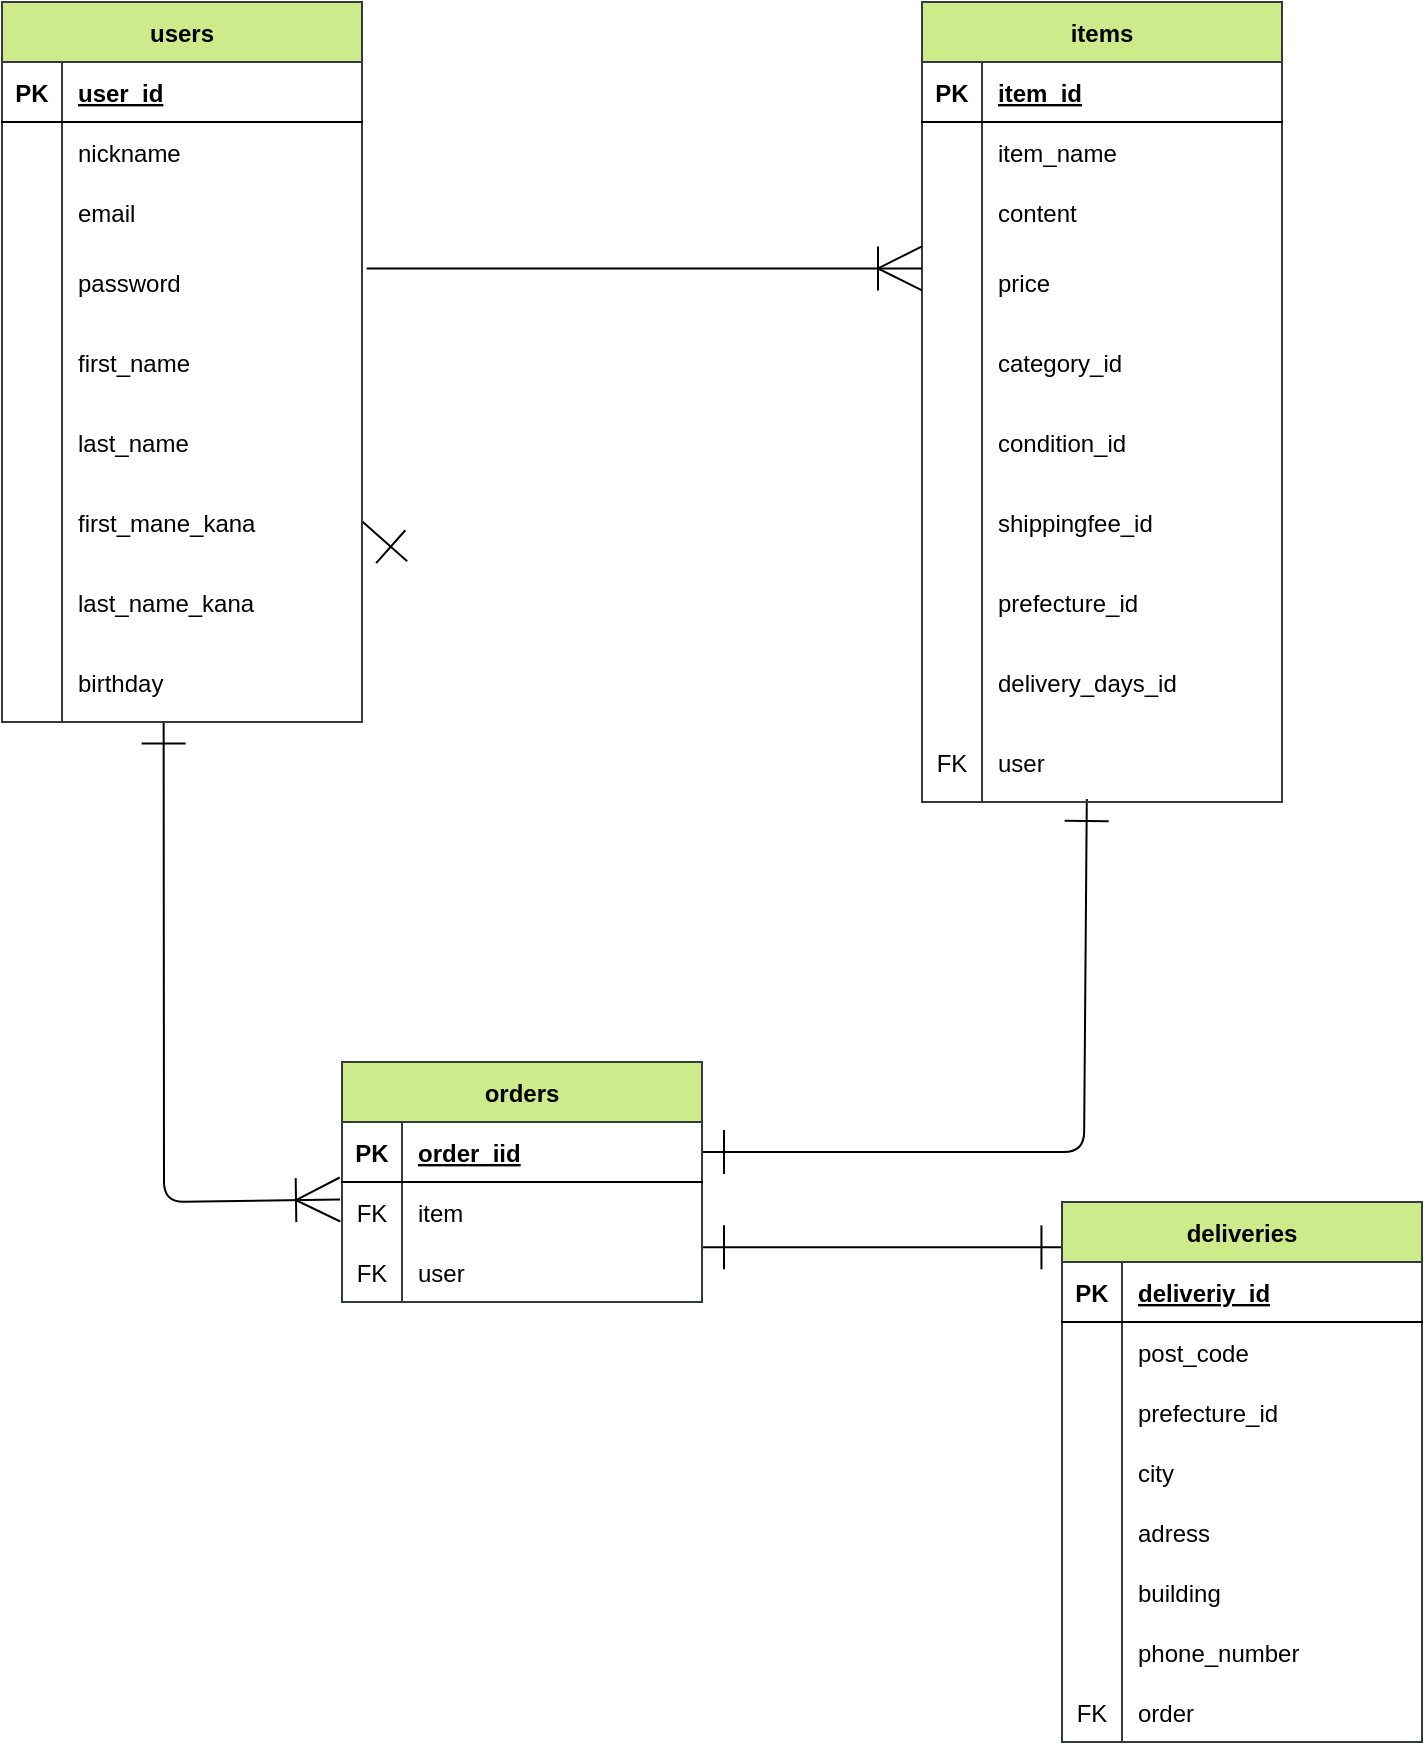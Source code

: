 <mxfile>
    <diagram id="PbEivEJ52fipvO_Zywe6" name="ER図">
        <mxGraphModel dx="1467" dy="1668" grid="0" gridSize="10" guides="1" tooltips="1" connect="1" arrows="1" fold="1" page="0" pageScale="1" pageWidth="827" pageHeight="1169" background="#ffffff" math="0" shadow="0">
            <root>
                <mxCell id="0"/>
                <mxCell id="1" parent="0"/>
                <mxCell id="10" style="edgeStyle=none;html=1;targetPerimeterSpacing=0;endArrow=ERone;endFill=0;endSize=20;startArrow=none;startFill=0;entryX=1.013;entryY=0.37;entryDx=0;entryDy=0;entryPerimeter=0;startSize=20;fillColor=none;fontColor=#000000;" parent="1" edge="1" source="23">
                    <mxGeometry relative="1" as="geometry">
                        <mxPoint x="520" y="159" as="sourcePoint"/>
                        <mxPoint x="242.6" y="159.65" as="targetPoint"/>
                    </mxGeometry>
                </mxCell>
                <mxCell id="20" style="edgeStyle=none;rounded=1;html=1;labelBackgroundColor=default;fontFamily=Helvetica;fontSize=11;fontColor=#000000;startArrow=ERoneToMany;startFill=0;endArrow=ERone;endFill=0;startSize=20;endSize=20;targetPerimeterSpacing=0;exitX=-0.005;exitY=0.375;exitDx=0;exitDy=0;exitPerimeter=0;fillColor=none;strokeColor=#000000;entryX=0.449;entryY=0.995;entryDx=0;entryDy=0;entryPerimeter=0;" parent="1" target="88" edge="1">
                    <mxGeometry relative="1" as="geometry">
                        <Array as="points">
                            <mxPoint x="121" y="480"/>
                        </Array>
                        <mxPoint x="209" y="478.75" as="sourcePoint"/>
                        <mxPoint x="81.4" y="249.985" as="targetPoint"/>
                    </mxGeometry>
                </mxCell>
                <mxCell id="21" style="edgeStyle=none;rounded=1;html=1;labelBackgroundColor=default;fontFamily=Helvetica;fontSize=11;fontColor=#000000;startArrow=ERone;startFill=0;endArrow=ERone;endFill=0;startSize=20;endSize=20;targetPerimeterSpacing=0;entryX=1;entryY=0.5;entryDx=0;entryDy=0;exitX=0.407;exitY=0.993;exitDx=0;exitDy=0;exitPerimeter=0;fillColor=none;strokeColor=#000000;" parent="1" target="37" edge="1">
                    <mxGeometry relative="1" as="geometry">
                        <mxPoint x="390" y="480.004" as="targetPoint"/>
                        <Array as="points">
                            <mxPoint x="581" y="455"/>
                        </Array>
                        <mxPoint x="582.4" y="278.485" as="sourcePoint"/>
                    </mxGeometry>
                </mxCell>
                <mxCell id="22" style="edgeStyle=none;rounded=1;html=1;exitX=1;exitY=0.089;exitDx=0;exitDy=0;labelBackgroundColor=default;fontFamily=Helvetica;fontSize=11;fontColor=#000000;startArrow=ERone;startFill=0;endArrow=ERone;endFill=0;startSize=20;endSize=20;targetPerimeterSpacing=0;exitPerimeter=0;entryX=0.004;entryY=0.084;entryDx=0;entryDy=0;entryPerimeter=0;fillColor=none;strokeColor=#000000;" parent="1" source="43" target="110" edge="1">
                    <mxGeometry relative="1" as="geometry">
                        <mxPoint x="411.4" y="522.754" as="sourcePoint"/>
                        <mxPoint x="570" y="562.82" as="targetPoint"/>
                    </mxGeometry>
                </mxCell>
                <mxCell id="49" value="orders" style="shape=table;startSize=30;container=1;collapsible=1;childLayout=tableLayout;fixedRows=1;rowLines=0;fontStyle=1;align=center;resizeLast=1;fillColor=#cdeb8b;strokeColor=#36393d;fontColor=#000000;resizeLastRow=1;" vertex="1" parent="1">
                    <mxGeometry x="210" y="410" width="180" height="120" as="geometry"/>
                </mxCell>
                <mxCell id="37" value="" style="shape=partialRectangle;collapsible=0;dropTarget=0;pointerEvents=0;fillColor=none;top=0;left=0;bottom=1;right=0;points=[[0,0.5],[1,0.5]];portConstraint=eastwest;fontColor=#000000;" vertex="1" parent="49">
                    <mxGeometry y="30" width="180" height="30" as="geometry"/>
                </mxCell>
                <mxCell id="38" value="PK" style="shape=partialRectangle;connectable=0;fillColor=none;top=0;left=0;bottom=0;right=0;fontStyle=1;overflow=hidden;fontColor=#000000;" vertex="1" parent="37">
                    <mxGeometry width="30" height="30" as="geometry">
                        <mxRectangle width="30" height="30" as="alternateBounds"/>
                    </mxGeometry>
                </mxCell>
                <mxCell id="39" value="order_iid" style="shape=partialRectangle;connectable=0;fillColor=none;top=0;left=0;bottom=0;right=0;align=left;spacingLeft=6;fontStyle=5;overflow=hidden;fontColor=#000000;" vertex="1" parent="37">
                    <mxGeometry x="30" width="150" height="30" as="geometry">
                        <mxRectangle width="150" height="30" as="alternateBounds"/>
                    </mxGeometry>
                </mxCell>
                <mxCell id="40" value="" style="shape=partialRectangle;collapsible=0;dropTarget=0;pointerEvents=0;fillColor=none;top=0;left=0;bottom=0;right=0;points=[[0,0.5],[1,0.5]];portConstraint=eastwest;fontColor=#000000;" vertex="1" parent="49">
                    <mxGeometry y="60" width="180" height="30" as="geometry"/>
                </mxCell>
                <mxCell id="41" value="FK" style="shape=partialRectangle;connectable=0;fillColor=none;top=0;left=0;bottom=0;right=0;editable=1;overflow=hidden;fontColor=#000000;" vertex="1" parent="40">
                    <mxGeometry width="30" height="30" as="geometry">
                        <mxRectangle width="30" height="30" as="alternateBounds"/>
                    </mxGeometry>
                </mxCell>
                <mxCell id="42" value="item" style="shape=partialRectangle;connectable=0;fillColor=none;top=0;left=0;bottom=0;right=0;align=left;spacingLeft=6;overflow=hidden;fontColor=#000000;" vertex="1" parent="40">
                    <mxGeometry x="30" width="150" height="30" as="geometry">
                        <mxRectangle width="150" height="30" as="alternateBounds"/>
                    </mxGeometry>
                </mxCell>
                <mxCell id="43" value="" style="shape=partialRectangle;collapsible=0;dropTarget=0;pointerEvents=0;fillColor=none;top=0;left=0;bottom=0;right=0;points=[[0,0.5],[1,0.5]];portConstraint=eastwest;fontColor=#000000;" vertex="1" parent="49">
                    <mxGeometry y="90" width="180" height="30" as="geometry"/>
                </mxCell>
                <mxCell id="44" value="FK" style="shape=partialRectangle;connectable=0;fillColor=none;top=0;left=0;bottom=0;right=0;editable=1;overflow=hidden;fontColor=#000000;" vertex="1" parent="43">
                    <mxGeometry width="30" height="30" as="geometry">
                        <mxRectangle width="30" height="30" as="alternateBounds"/>
                    </mxGeometry>
                </mxCell>
                <mxCell id="45" value="user" style="shape=partialRectangle;connectable=0;fillColor=none;top=0;left=0;bottom=0;right=0;align=left;spacingLeft=6;overflow=hidden;fontColor=#000000;" vertex="1" parent="43">
                    <mxGeometry x="30" width="150" height="30" as="geometry">
                        <mxRectangle width="150" height="30" as="alternateBounds"/>
                    </mxGeometry>
                </mxCell>
                <mxCell id="62" value="items" style="shape=table;startSize=30;container=1;collapsible=1;childLayout=tableLayout;fixedRows=1;rowLines=0;fontStyle=1;align=center;resizeLast=1;fillColor=#cdeb8b;strokeColor=#36393d;fontColor=#000000;resizeLastRow=1;" vertex="1" parent="1">
                    <mxGeometry x="500" y="-120" width="180" height="400" as="geometry"/>
                </mxCell>
                <mxCell id="63" value="" style="shape=partialRectangle;collapsible=0;dropTarget=0;pointerEvents=0;fillColor=none;top=0;left=0;bottom=1;right=0;points=[[0,0.5],[1,0.5]];portConstraint=eastwest;fontColor=#000000;" vertex="1" parent="62">
                    <mxGeometry y="30" width="180" height="30" as="geometry"/>
                </mxCell>
                <mxCell id="64" value="PK" style="shape=partialRectangle;connectable=0;fillColor=none;top=0;left=0;bottom=0;right=0;fontStyle=1;overflow=hidden;fontColor=#000000;" vertex="1" parent="63">
                    <mxGeometry width="30" height="30" as="geometry">
                        <mxRectangle width="30" height="30" as="alternateBounds"/>
                    </mxGeometry>
                </mxCell>
                <mxCell id="65" value="item_id" style="shape=partialRectangle;connectable=0;fillColor=none;top=0;left=0;bottom=0;right=0;align=left;spacingLeft=6;fontStyle=5;overflow=hidden;fontColor=#000000;" vertex="1" parent="63">
                    <mxGeometry x="30" width="150" height="30" as="geometry">
                        <mxRectangle width="150" height="30" as="alternateBounds"/>
                    </mxGeometry>
                </mxCell>
                <mxCell id="66" value="" style="shape=partialRectangle;collapsible=0;dropTarget=0;pointerEvents=0;fillColor=none;top=0;left=0;bottom=0;right=0;points=[[0,0.5],[1,0.5]];portConstraint=eastwest;fontColor=#000000;" vertex="1" parent="62">
                    <mxGeometry y="60" width="180" height="30" as="geometry"/>
                </mxCell>
                <mxCell id="67" value="" style="shape=partialRectangle;connectable=0;fillColor=none;top=0;left=0;bottom=0;right=0;editable=1;overflow=hidden;fontColor=#000000;" vertex="1" parent="66">
                    <mxGeometry width="30" height="30" as="geometry">
                        <mxRectangle width="30" height="30" as="alternateBounds"/>
                    </mxGeometry>
                </mxCell>
                <mxCell id="68" value="item_name" style="shape=partialRectangle;connectable=0;fillColor=none;top=0;left=0;bottom=0;right=0;align=left;spacingLeft=6;overflow=hidden;fontColor=#000000;" vertex="1" parent="66">
                    <mxGeometry x="30" width="150" height="30" as="geometry">
                        <mxRectangle width="150" height="30" as="alternateBounds"/>
                    </mxGeometry>
                </mxCell>
                <mxCell id="69" value="" style="shape=partialRectangle;collapsible=0;dropTarget=0;pointerEvents=0;fillColor=none;top=0;left=0;bottom=0;right=0;points=[[0,0.5],[1,0.5]];portConstraint=eastwest;fontColor=#000000;" vertex="1" parent="62">
                    <mxGeometry y="90" width="180" height="30" as="geometry"/>
                </mxCell>
                <mxCell id="70" value="" style="shape=partialRectangle;connectable=0;fillColor=none;top=0;left=0;bottom=0;right=0;editable=1;overflow=hidden;fontColor=#000000;" vertex="1" parent="69">
                    <mxGeometry width="30" height="30" as="geometry">
                        <mxRectangle width="30" height="30" as="alternateBounds"/>
                    </mxGeometry>
                </mxCell>
                <mxCell id="71" value="content" style="shape=partialRectangle;connectable=0;fillColor=none;top=0;left=0;bottom=0;right=0;align=left;spacingLeft=6;overflow=hidden;fontColor=#000000;" vertex="1" parent="69">
                    <mxGeometry x="30" width="150" height="30" as="geometry">
                        <mxRectangle width="150" height="30" as="alternateBounds"/>
                    </mxGeometry>
                </mxCell>
                <mxCell id="72" value="" style="shape=partialRectangle;collapsible=0;dropTarget=0;pointerEvents=0;fillColor=none;top=0;left=0;bottom=0;right=0;points=[[0,0.5],[1,0.5]];portConstraint=eastwest;fontColor=#000000;" vertex="1" parent="62">
                    <mxGeometry y="120" width="180" height="40" as="geometry"/>
                </mxCell>
                <mxCell id="73" value="" style="shape=partialRectangle;connectable=0;fillColor=none;top=0;left=0;bottom=0;right=0;editable=1;overflow=hidden;fontColor=#000000;" vertex="1" parent="72">
                    <mxGeometry width="30" height="40" as="geometry">
                        <mxRectangle width="30" height="40" as="alternateBounds"/>
                    </mxGeometry>
                </mxCell>
                <mxCell id="74" value="price" style="shape=partialRectangle;connectable=0;fillColor=none;top=0;left=0;bottom=0;right=0;align=left;spacingLeft=6;overflow=hidden;fontColor=#000000;" vertex="1" parent="72">
                    <mxGeometry x="30" width="150" height="40" as="geometry">
                        <mxRectangle width="150" height="40" as="alternateBounds"/>
                    </mxGeometry>
                </mxCell>
                <mxCell id="103" style="shape=partialRectangle;collapsible=0;dropTarget=0;pointerEvents=0;fillColor=none;top=0;left=0;bottom=0;right=0;points=[[0,0.5],[1,0.5]];portConstraint=eastwest;fontColor=#000000;" vertex="1" parent="62">
                    <mxGeometry y="160" width="180" height="40" as="geometry"/>
                </mxCell>
                <mxCell id="104" style="shape=partialRectangle;connectable=0;fillColor=none;top=0;left=0;bottom=0;right=0;editable=1;overflow=hidden;fontColor=#000000;" vertex="1" parent="103">
                    <mxGeometry width="30" height="40" as="geometry">
                        <mxRectangle width="30" height="40" as="alternateBounds"/>
                    </mxGeometry>
                </mxCell>
                <mxCell id="105" value="category_id" style="shape=partialRectangle;connectable=0;fillColor=none;top=0;left=0;bottom=0;right=0;align=left;spacingLeft=6;overflow=hidden;fontColor=#000000;" vertex="1" parent="103">
                    <mxGeometry x="30" width="150" height="40" as="geometry">
                        <mxRectangle width="150" height="40" as="alternateBounds"/>
                    </mxGeometry>
                </mxCell>
                <mxCell id="100" style="shape=partialRectangle;collapsible=0;dropTarget=0;pointerEvents=0;fillColor=none;top=0;left=0;bottom=0;right=0;points=[[0,0.5],[1,0.5]];portConstraint=eastwest;fontColor=#000000;" vertex="1" parent="62">
                    <mxGeometry y="200" width="180" height="40" as="geometry"/>
                </mxCell>
                <mxCell id="101" style="shape=partialRectangle;connectable=0;fillColor=none;top=0;left=0;bottom=0;right=0;editable=1;overflow=hidden;fontColor=#000000;" vertex="1" parent="100">
                    <mxGeometry width="30" height="40" as="geometry">
                        <mxRectangle width="30" height="40" as="alternateBounds"/>
                    </mxGeometry>
                </mxCell>
                <mxCell id="102" value="condition_id" style="shape=partialRectangle;connectable=0;fillColor=none;top=0;left=0;bottom=0;right=0;align=left;spacingLeft=6;overflow=hidden;fontColor=#000000;" vertex="1" parent="100">
                    <mxGeometry x="30" width="150" height="40" as="geometry">
                        <mxRectangle width="150" height="40" as="alternateBounds"/>
                    </mxGeometry>
                </mxCell>
                <mxCell id="97" style="shape=partialRectangle;collapsible=0;dropTarget=0;pointerEvents=0;fillColor=none;top=0;left=0;bottom=0;right=0;points=[[0,0.5],[1,0.5]];portConstraint=eastwest;fontColor=#000000;" vertex="1" parent="62">
                    <mxGeometry y="240" width="180" height="40" as="geometry"/>
                </mxCell>
                <mxCell id="98" style="shape=partialRectangle;connectable=0;fillColor=none;top=0;left=0;bottom=0;right=0;editable=1;overflow=hidden;fontColor=#000000;" vertex="1" parent="97">
                    <mxGeometry width="30" height="40" as="geometry">
                        <mxRectangle width="30" height="40" as="alternateBounds"/>
                    </mxGeometry>
                </mxCell>
                <mxCell id="99" value="shippingfee_id" style="shape=partialRectangle;connectable=0;fillColor=none;top=0;left=0;bottom=0;right=0;align=left;spacingLeft=6;overflow=hidden;fontColor=#000000;" vertex="1" parent="97">
                    <mxGeometry x="30" width="150" height="40" as="geometry">
                        <mxRectangle width="150" height="40" as="alternateBounds"/>
                    </mxGeometry>
                </mxCell>
                <mxCell id="94" style="shape=partialRectangle;collapsible=0;dropTarget=0;pointerEvents=0;fillColor=none;top=0;left=0;bottom=0;right=0;points=[[0,0.5],[1,0.5]];portConstraint=eastwest;fontColor=#000000;" vertex="1" parent="62">
                    <mxGeometry y="280" width="180" height="40" as="geometry"/>
                </mxCell>
                <mxCell id="95" style="shape=partialRectangle;connectable=0;fillColor=none;top=0;left=0;bottom=0;right=0;editable=1;overflow=hidden;fontColor=#000000;" vertex="1" parent="94">
                    <mxGeometry width="30" height="40" as="geometry">
                        <mxRectangle width="30" height="40" as="alternateBounds"/>
                    </mxGeometry>
                </mxCell>
                <mxCell id="96" value="prefecture_id" style="shape=partialRectangle;connectable=0;fillColor=none;top=0;left=0;bottom=0;right=0;align=left;spacingLeft=6;overflow=hidden;fontColor=#000000;" vertex="1" parent="94">
                    <mxGeometry x="30" width="150" height="40" as="geometry">
                        <mxRectangle width="150" height="40" as="alternateBounds"/>
                    </mxGeometry>
                </mxCell>
                <mxCell id="91" style="shape=partialRectangle;collapsible=0;dropTarget=0;pointerEvents=0;fillColor=none;top=0;left=0;bottom=0;right=0;points=[[0,0.5],[1,0.5]];portConstraint=eastwest;fontColor=#000000;" vertex="1" parent="62">
                    <mxGeometry y="320" width="180" height="40" as="geometry"/>
                </mxCell>
                <mxCell id="92" style="shape=partialRectangle;connectable=0;fillColor=none;top=0;left=0;bottom=0;right=0;editable=1;overflow=hidden;fontColor=#000000;" vertex="1" parent="91">
                    <mxGeometry width="30" height="40" as="geometry">
                        <mxRectangle width="30" height="40" as="alternateBounds"/>
                    </mxGeometry>
                </mxCell>
                <mxCell id="93" value="delivery_days_id" style="shape=partialRectangle;connectable=0;fillColor=none;top=0;left=0;bottom=0;right=0;align=left;spacingLeft=6;overflow=hidden;fontColor=#000000;" vertex="1" parent="91">
                    <mxGeometry x="30" width="150" height="40" as="geometry">
                        <mxRectangle width="150" height="40" as="alternateBounds"/>
                    </mxGeometry>
                </mxCell>
                <mxCell id="106" style="shape=partialRectangle;collapsible=0;dropTarget=0;pointerEvents=0;fillColor=none;top=0;left=0;bottom=0;right=0;points=[[0,0.5],[1,0.5]];portConstraint=eastwest;fontColor=#000000;" vertex="1" parent="62">
                    <mxGeometry y="360" width="180" height="40" as="geometry"/>
                </mxCell>
                <mxCell id="107" value="FK" style="shape=partialRectangle;connectable=0;fillColor=none;top=0;left=0;bottom=0;right=0;editable=1;overflow=hidden;fontColor=#000000;" vertex="1" parent="106">
                    <mxGeometry width="30" height="40" as="geometry">
                        <mxRectangle width="30" height="40" as="alternateBounds"/>
                    </mxGeometry>
                </mxCell>
                <mxCell id="108" value="user" style="shape=partialRectangle;connectable=0;fillColor=none;top=0;left=0;bottom=0;right=0;align=left;spacingLeft=6;overflow=hidden;fontColor=#000000;" vertex="1" parent="106">
                    <mxGeometry x="30" width="150" height="40" as="geometry">
                        <mxRectangle width="150" height="40" as="alternateBounds"/>
                    </mxGeometry>
                </mxCell>
                <mxCell id="23" value="users" style="shape=table;startSize=30;container=1;collapsible=1;childLayout=tableLayout;fixedRows=1;rowLines=0;fontStyle=1;align=center;resizeLast=1;fillColor=#cdeb8b;strokeColor=#36393d;fontColor=#000000;resizeLastRow=1;noLabel=0;portConstraintRotation=0;" vertex="1" parent="1">
                    <mxGeometry x="40" y="-120" width="180" height="360" as="geometry"/>
                </mxCell>
                <mxCell id="24" value="" style="shape=partialRectangle;collapsible=0;dropTarget=0;pointerEvents=0;fillColor=none;top=0;left=0;bottom=1;right=0;points=[[0,0.5],[1,0.5]];portConstraint=eastwest;fontColor=#000000;" vertex="1" parent="23">
                    <mxGeometry y="30" width="180" height="30" as="geometry"/>
                </mxCell>
                <mxCell id="25" value="PK" style="shape=partialRectangle;connectable=0;fillColor=none;top=0;left=0;bottom=0;right=0;fontStyle=1;overflow=hidden;fontColor=#000000;" vertex="1" parent="24">
                    <mxGeometry width="30" height="30" as="geometry">
                        <mxRectangle width="30" height="30" as="alternateBounds"/>
                    </mxGeometry>
                </mxCell>
                <mxCell id="26" value="user_id" style="shape=partialRectangle;connectable=0;fillColor=none;top=0;left=0;bottom=0;right=0;align=left;spacingLeft=6;fontStyle=5;overflow=hidden;fontColor=#000000;noLabel=0;portConstraintRotation=0;snapToPoint=0;allowArrows=1;strokeColor=#000000;" vertex="1" parent="24">
                    <mxGeometry x="30" width="150" height="30" as="geometry">
                        <mxRectangle width="150" height="30" as="alternateBounds"/>
                    </mxGeometry>
                </mxCell>
                <mxCell id="27" value="" style="shape=partialRectangle;collapsible=0;dropTarget=0;pointerEvents=0;fillColor=none;top=0;left=0;bottom=0;right=0;points=[[0,0.5],[1,0.5]];portConstraint=eastwest;fontColor=#000000;" vertex="1" parent="23">
                    <mxGeometry y="60" width="180" height="30" as="geometry"/>
                </mxCell>
                <mxCell id="28" value="" style="shape=partialRectangle;connectable=0;fillColor=none;top=0;left=0;bottom=0;right=0;editable=1;overflow=hidden;fontColor=#000000;" vertex="1" parent="27">
                    <mxGeometry width="30" height="30" as="geometry">
                        <mxRectangle width="30" height="30" as="alternateBounds"/>
                    </mxGeometry>
                </mxCell>
                <mxCell id="29" value="nickname" style="shape=partialRectangle;connectable=0;fillColor=none;top=0;left=0;bottom=0;right=0;align=left;spacingLeft=6;overflow=hidden;fontColor=#000000;" vertex="1" parent="27">
                    <mxGeometry x="30" width="150" height="30" as="geometry">
                        <mxRectangle width="150" height="30" as="alternateBounds"/>
                    </mxGeometry>
                </mxCell>
                <mxCell id="30" value="" style="shape=partialRectangle;collapsible=0;dropTarget=0;pointerEvents=0;fillColor=none;top=0;left=0;bottom=0;right=0;points=[[0,0.5],[1,0.5]];portConstraint=eastwest;fontColor=#000000;" vertex="1" parent="23">
                    <mxGeometry y="90" width="180" height="30" as="geometry"/>
                </mxCell>
                <mxCell id="31" value="" style="shape=partialRectangle;connectable=0;fillColor=none;top=0;left=0;bottom=0;right=0;editable=1;overflow=hidden;fontColor=#000000;" vertex="1" parent="30">
                    <mxGeometry width="30" height="30" as="geometry">
                        <mxRectangle width="30" height="30" as="alternateBounds"/>
                    </mxGeometry>
                </mxCell>
                <mxCell id="32" value="email" style="shape=partialRectangle;connectable=0;fillColor=none;top=0;left=0;bottom=0;right=0;align=left;spacingLeft=6;overflow=hidden;fontColor=#000000;" vertex="1" parent="30">
                    <mxGeometry x="30" width="150" height="30" as="geometry">
                        <mxRectangle width="150" height="30" as="alternateBounds"/>
                    </mxGeometry>
                </mxCell>
                <mxCell id="33" value="" style="shape=partialRectangle;collapsible=0;dropTarget=0;pointerEvents=0;fillColor=none;top=0;left=0;bottom=0;right=0;points=[[0,0.5],[1,0.5]];portConstraint=eastwest;fontColor=#000000;" vertex="1" parent="23">
                    <mxGeometry y="120" width="180" height="40" as="geometry"/>
                </mxCell>
                <mxCell id="34" value="" style="shape=partialRectangle;connectable=0;fillColor=none;top=0;left=0;bottom=0;right=0;editable=1;overflow=hidden;fontColor=#000000;" vertex="1" parent="33">
                    <mxGeometry width="30" height="40" as="geometry">
                        <mxRectangle width="30" height="40" as="alternateBounds"/>
                    </mxGeometry>
                </mxCell>
                <mxCell id="35" value="password" style="shape=partialRectangle;connectable=0;fillColor=none;top=0;left=0;bottom=0;right=0;align=left;spacingLeft=6;overflow=hidden;fontColor=#000000;" vertex="1" parent="33">
                    <mxGeometry x="30" width="150" height="40" as="geometry">
                        <mxRectangle width="150" height="40" as="alternateBounds"/>
                    </mxGeometry>
                </mxCell>
                <mxCell id="76" style="shape=partialRectangle;collapsible=0;dropTarget=0;pointerEvents=0;fillColor=none;top=0;left=0;bottom=0;right=0;points=[[0,0.5],[1,0.5]];portConstraint=eastwest;fontColor=#000000;" vertex="1" parent="23">
                    <mxGeometry y="160" width="180" height="40" as="geometry"/>
                </mxCell>
                <mxCell id="77" style="shape=partialRectangle;connectable=0;fillColor=none;top=0;left=0;bottom=0;right=0;editable=1;overflow=hidden;fontColor=#000000;" vertex="1" parent="76">
                    <mxGeometry width="30" height="40" as="geometry">
                        <mxRectangle width="30" height="40" as="alternateBounds"/>
                    </mxGeometry>
                </mxCell>
                <mxCell id="78" value="first_name" style="shape=partialRectangle;connectable=0;fillColor=none;top=0;left=0;bottom=0;right=0;align=left;spacingLeft=6;overflow=hidden;fontColor=#000000;" vertex="1" parent="76">
                    <mxGeometry x="30" width="150" height="40" as="geometry">
                        <mxRectangle width="150" height="40" as="alternateBounds"/>
                    </mxGeometry>
                </mxCell>
                <mxCell id="85" style="shape=partialRectangle;collapsible=0;dropTarget=0;pointerEvents=0;fillColor=none;top=0;left=0;bottom=0;right=0;points=[[0,0.5],[1,0.5]];portConstraint=eastwest;fontColor=#000000;" vertex="1" parent="23">
                    <mxGeometry y="200" width="180" height="40" as="geometry"/>
                </mxCell>
                <mxCell id="86" style="shape=partialRectangle;connectable=0;fillColor=none;top=0;left=0;bottom=0;right=0;editable=1;overflow=hidden;fontColor=#000000;" vertex="1" parent="85">
                    <mxGeometry width="30" height="40" as="geometry">
                        <mxRectangle width="30" height="40" as="alternateBounds"/>
                    </mxGeometry>
                </mxCell>
                <mxCell id="87" value="last_name" style="shape=partialRectangle;connectable=0;fillColor=none;top=0;left=0;bottom=0;right=0;align=left;spacingLeft=6;overflow=hidden;fontColor=#000000;" vertex="1" parent="85">
                    <mxGeometry x="30" width="150" height="40" as="geometry">
                        <mxRectangle width="150" height="40" as="alternateBounds"/>
                    </mxGeometry>
                </mxCell>
                <mxCell id="82" style="shape=partialRectangle;collapsible=0;dropTarget=0;pointerEvents=0;fillColor=none;top=0;left=0;bottom=0;right=0;points=[[0,0.5],[1,0.5]];portConstraint=eastwest;fontColor=#000000;" vertex="1" parent="23">
                    <mxGeometry y="240" width="180" height="40" as="geometry"/>
                </mxCell>
                <mxCell id="83" style="shape=partialRectangle;connectable=0;fillColor=none;top=0;left=0;bottom=0;right=0;editable=1;overflow=hidden;fontColor=#000000;" vertex="1" parent="82">
                    <mxGeometry width="30" height="40" as="geometry">
                        <mxRectangle width="30" height="40" as="alternateBounds"/>
                    </mxGeometry>
                </mxCell>
                <mxCell id="84" value="first_mane_kana" style="shape=partialRectangle;connectable=0;fillColor=none;top=0;left=0;bottom=0;right=0;align=left;spacingLeft=6;overflow=hidden;fontColor=#000000;" vertex="1" parent="82">
                    <mxGeometry x="30" width="150" height="40" as="geometry">
                        <mxRectangle width="150" height="40" as="alternateBounds"/>
                    </mxGeometry>
                </mxCell>
                <mxCell id="79" style="shape=partialRectangle;collapsible=0;dropTarget=0;pointerEvents=0;fillColor=none;top=0;left=0;bottom=0;right=0;points=[[0,0.5],[1,0.5]];portConstraint=eastwest;fontColor=#000000;" vertex="1" parent="23">
                    <mxGeometry y="280" width="180" height="40" as="geometry"/>
                </mxCell>
                <mxCell id="80" style="shape=partialRectangle;connectable=0;fillColor=none;top=0;left=0;bottom=0;right=0;editable=1;overflow=hidden;fontColor=#000000;" vertex="1" parent="79">
                    <mxGeometry width="30" height="40" as="geometry">
                        <mxRectangle width="30" height="40" as="alternateBounds"/>
                    </mxGeometry>
                </mxCell>
                <mxCell id="81" value="last_name_kana" style="shape=partialRectangle;connectable=0;fillColor=none;top=0;left=0;bottom=0;right=0;align=left;spacingLeft=6;overflow=hidden;fontColor=#000000;" vertex="1" parent="79">
                    <mxGeometry x="30" width="150" height="40" as="geometry">
                        <mxRectangle width="150" height="40" as="alternateBounds"/>
                    </mxGeometry>
                </mxCell>
                <mxCell id="88" style="shape=partialRectangle;collapsible=0;dropTarget=0;pointerEvents=0;fillColor=none;top=0;left=0;bottom=0;right=0;points=[[0,0.5],[1,0.5]];portConstraint=eastwest;fontColor=#000000;" vertex="1" parent="23">
                    <mxGeometry y="320" width="180" height="40" as="geometry"/>
                </mxCell>
                <mxCell id="89" style="shape=partialRectangle;connectable=0;fillColor=none;top=0;left=0;bottom=0;right=0;editable=1;overflow=hidden;fontColor=#000000;" vertex="1" parent="88">
                    <mxGeometry width="30" height="40" as="geometry">
                        <mxRectangle width="30" height="40" as="alternateBounds"/>
                    </mxGeometry>
                </mxCell>
                <mxCell id="90" value="birthday" style="shape=partialRectangle;connectable=0;fillColor=none;top=0;left=0;bottom=0;right=0;align=left;spacingLeft=6;overflow=hidden;fontColor=#000000;" vertex="1" parent="88">
                    <mxGeometry x="30" width="150" height="40" as="geometry">
                        <mxRectangle width="150" height="40" as="alternateBounds"/>
                    </mxGeometry>
                </mxCell>
                <mxCell id="75" value="" style="edgeStyle=none;html=1;endArrow=none;endFill=0;endSize=20;startArrow=ERoneToMany;startFill=0;entryX=1.013;entryY=0.37;entryDx=0;entryDy=0;entryPerimeter=0;startSize=20;fillColor=none;fontColor=#000000;exitX=0;exitY=0.33;exitDx=0;exitDy=0;exitPerimeter=0;strokeColor=#000000;" edge="1" parent="1" source="72" target="23">
                    <mxGeometry relative="1" as="geometry">
                        <mxPoint x="520" y="159" as="sourcePoint"/>
                        <mxPoint x="242.6" y="159.65" as="targetPoint"/>
                    </mxGeometry>
                </mxCell>
                <mxCell id="110" value="deliveries" style="shape=table;startSize=30;container=1;collapsible=1;childLayout=tableLayout;fixedRows=1;rowLines=0;fontStyle=1;align=center;resizeLast=1;fillColor=#cdeb8b;strokeColor=#36393d;fontColor=#000000;resizeLastRow=1;" vertex="1" parent="1">
                    <mxGeometry x="570" y="480" width="180" height="270" as="geometry"/>
                </mxCell>
                <mxCell id="111" value="" style="shape=partialRectangle;collapsible=0;dropTarget=0;pointerEvents=0;fillColor=none;top=0;left=0;bottom=1;right=0;points=[[0,0.5],[1,0.5]];portConstraint=eastwest;fontColor=#000000;" vertex="1" parent="110">
                    <mxGeometry y="30" width="180" height="30" as="geometry"/>
                </mxCell>
                <mxCell id="112" value="PK" style="shape=partialRectangle;connectable=0;fillColor=none;top=0;left=0;bottom=0;right=0;fontStyle=1;overflow=hidden;fontColor=#000000;" vertex="1" parent="111">
                    <mxGeometry width="30" height="30" as="geometry">
                        <mxRectangle width="30" height="30" as="alternateBounds"/>
                    </mxGeometry>
                </mxCell>
                <mxCell id="113" value="deliveriy_id" style="shape=partialRectangle;connectable=0;fillColor=none;top=0;left=0;bottom=0;right=0;align=left;spacingLeft=6;fontStyle=5;overflow=hidden;fontColor=#000000;" vertex="1" parent="111">
                    <mxGeometry x="30" width="150" height="30" as="geometry">
                        <mxRectangle width="150" height="30" as="alternateBounds"/>
                    </mxGeometry>
                </mxCell>
                <mxCell id="114" value="" style="shape=partialRectangle;collapsible=0;dropTarget=0;pointerEvents=0;fillColor=none;top=0;left=0;bottom=0;right=0;points=[[0,0.5],[1,0.5]];portConstraint=eastwest;fontColor=#000000;" vertex="1" parent="110">
                    <mxGeometry y="60" width="180" height="30" as="geometry"/>
                </mxCell>
                <mxCell id="115" value="" style="shape=partialRectangle;connectable=0;fillColor=none;top=0;left=0;bottom=0;right=0;editable=1;overflow=hidden;fontColor=#000000;" vertex="1" parent="114">
                    <mxGeometry width="30" height="30" as="geometry">
                        <mxRectangle width="30" height="30" as="alternateBounds"/>
                    </mxGeometry>
                </mxCell>
                <mxCell id="116" value="post_code" style="shape=partialRectangle;connectable=0;fillColor=none;top=0;left=0;bottom=0;right=0;align=left;spacingLeft=6;overflow=hidden;fontColor=#000000;" vertex="1" parent="114">
                    <mxGeometry x="30" width="150" height="30" as="geometry">
                        <mxRectangle width="150" height="30" as="alternateBounds"/>
                    </mxGeometry>
                </mxCell>
                <mxCell id="117" value="" style="shape=partialRectangle;collapsible=0;dropTarget=0;pointerEvents=0;fillColor=none;top=0;left=0;bottom=0;right=0;points=[[0,0.5],[1,0.5]];portConstraint=eastwest;fontColor=#000000;" vertex="1" parent="110">
                    <mxGeometry y="90" width="180" height="30" as="geometry"/>
                </mxCell>
                <mxCell id="118" value="" style="shape=partialRectangle;connectable=0;fillColor=none;top=0;left=0;bottom=0;right=0;editable=1;overflow=hidden;fontColor=#000000;" vertex="1" parent="117">
                    <mxGeometry width="30" height="30" as="geometry">
                        <mxRectangle width="30" height="30" as="alternateBounds"/>
                    </mxGeometry>
                </mxCell>
                <mxCell id="119" value="prefecture_id" style="shape=partialRectangle;connectable=0;fillColor=none;top=0;left=0;bottom=0;right=0;align=left;spacingLeft=6;overflow=hidden;fontColor=#000000;" vertex="1" parent="117">
                    <mxGeometry x="30" width="150" height="30" as="geometry">
                        <mxRectangle width="150" height="30" as="alternateBounds"/>
                    </mxGeometry>
                </mxCell>
                <mxCell id="126" style="shape=partialRectangle;collapsible=0;dropTarget=0;pointerEvents=0;fillColor=none;top=0;left=0;bottom=0;right=0;points=[[0,0.5],[1,0.5]];portConstraint=eastwest;fontColor=#000000;" vertex="1" parent="110">
                    <mxGeometry y="120" width="180" height="30" as="geometry"/>
                </mxCell>
                <mxCell id="127" style="shape=partialRectangle;connectable=0;fillColor=none;top=0;left=0;bottom=0;right=0;editable=1;overflow=hidden;fontColor=#000000;" vertex="1" parent="126">
                    <mxGeometry width="30" height="30" as="geometry">
                        <mxRectangle width="30" height="30" as="alternateBounds"/>
                    </mxGeometry>
                </mxCell>
                <mxCell id="128" value="city" style="shape=partialRectangle;connectable=0;fillColor=none;top=0;left=0;bottom=0;right=0;align=left;spacingLeft=6;overflow=hidden;fontColor=#000000;" vertex="1" parent="126">
                    <mxGeometry x="30" width="150" height="30" as="geometry">
                        <mxRectangle width="150" height="30" as="alternateBounds"/>
                    </mxGeometry>
                </mxCell>
                <mxCell id="123" style="shape=partialRectangle;collapsible=0;dropTarget=0;pointerEvents=0;fillColor=none;top=0;left=0;bottom=0;right=0;points=[[0,0.5],[1,0.5]];portConstraint=eastwest;fontColor=#000000;" vertex="1" parent="110">
                    <mxGeometry y="150" width="180" height="30" as="geometry"/>
                </mxCell>
                <mxCell id="124" style="shape=partialRectangle;connectable=0;fillColor=none;top=0;left=0;bottom=0;right=0;editable=1;overflow=hidden;fontColor=#000000;" vertex="1" parent="123">
                    <mxGeometry width="30" height="30" as="geometry">
                        <mxRectangle width="30" height="30" as="alternateBounds"/>
                    </mxGeometry>
                </mxCell>
                <mxCell id="125" value="adress" style="shape=partialRectangle;connectable=0;fillColor=none;top=0;left=0;bottom=0;right=0;align=left;spacingLeft=6;overflow=hidden;fontColor=#000000;" vertex="1" parent="123">
                    <mxGeometry x="30" width="150" height="30" as="geometry">
                        <mxRectangle width="150" height="30" as="alternateBounds"/>
                    </mxGeometry>
                </mxCell>
                <mxCell id="120" style="shape=partialRectangle;collapsible=0;dropTarget=0;pointerEvents=0;fillColor=none;top=0;left=0;bottom=0;right=0;points=[[0,0.5],[1,0.5]];portConstraint=eastwest;fontColor=#000000;" vertex="1" parent="110">
                    <mxGeometry y="180" width="180" height="30" as="geometry"/>
                </mxCell>
                <mxCell id="121" style="shape=partialRectangle;connectable=0;fillColor=none;top=0;left=0;bottom=0;right=0;editable=1;overflow=hidden;fontColor=#000000;" vertex="1" parent="120">
                    <mxGeometry width="30" height="30" as="geometry">
                        <mxRectangle width="30" height="30" as="alternateBounds"/>
                    </mxGeometry>
                </mxCell>
                <mxCell id="122" value="building" style="shape=partialRectangle;connectable=0;fillColor=none;top=0;left=0;bottom=0;right=0;align=left;spacingLeft=6;overflow=hidden;fontColor=#000000;" vertex="1" parent="120">
                    <mxGeometry x="30" width="150" height="30" as="geometry">
                        <mxRectangle width="150" height="30" as="alternateBounds"/>
                    </mxGeometry>
                </mxCell>
                <mxCell id="129" style="shape=partialRectangle;collapsible=0;dropTarget=0;pointerEvents=0;fillColor=none;top=0;left=0;bottom=0;right=0;points=[[0,0.5],[1,0.5]];portConstraint=eastwest;fontColor=#000000;" vertex="1" parent="110">
                    <mxGeometry y="210" width="180" height="30" as="geometry"/>
                </mxCell>
                <mxCell id="130" style="shape=partialRectangle;connectable=0;fillColor=none;top=0;left=0;bottom=0;right=0;editable=1;overflow=hidden;fontColor=#000000;" vertex="1" parent="129">
                    <mxGeometry width="30" height="30" as="geometry">
                        <mxRectangle width="30" height="30" as="alternateBounds"/>
                    </mxGeometry>
                </mxCell>
                <mxCell id="131" value="phone_number" style="shape=partialRectangle;connectable=0;fillColor=none;top=0;left=0;bottom=0;right=0;align=left;spacingLeft=6;overflow=hidden;fontColor=#000000;" vertex="1" parent="129">
                    <mxGeometry x="30" width="150" height="30" as="geometry">
                        <mxRectangle width="150" height="30" as="alternateBounds"/>
                    </mxGeometry>
                </mxCell>
                <mxCell id="132" style="shape=partialRectangle;collapsible=0;dropTarget=0;pointerEvents=0;fillColor=none;top=0;left=0;bottom=0;right=0;points=[[0,0.5],[1,0.5]];portConstraint=eastwest;fontColor=#000000;" vertex="1" parent="110">
                    <mxGeometry y="240" width="180" height="30" as="geometry"/>
                </mxCell>
                <mxCell id="133" value="FK" style="shape=partialRectangle;connectable=0;fillColor=none;top=0;left=0;bottom=0;right=0;editable=1;overflow=hidden;fontColor=#000000;" vertex="1" parent="132">
                    <mxGeometry width="30" height="30" as="geometry">
                        <mxRectangle width="30" height="30" as="alternateBounds"/>
                    </mxGeometry>
                </mxCell>
                <mxCell id="134" value="order" style="shape=partialRectangle;connectable=0;fillColor=none;top=0;left=0;bottom=0;right=0;align=left;spacingLeft=6;overflow=hidden;fontColor=#000000;" vertex="1" parent="132">
                    <mxGeometry x="30" width="150" height="30" as="geometry">
                        <mxRectangle width="150" height="30" as="alternateBounds"/>
                    </mxGeometry>
                </mxCell>
            </root>
        </mxGraphModel>
    </diagram>
    <diagram id="N6ESl2t0CFE4JEtv_oAQ" name="画面遷移図">
        <mxGraphModel dx="1900" dy="1351" grid="0" gridSize="10" guides="1" tooltips="1" connect="1" arrows="1" fold="1" page="0" pageScale="1" pageWidth="827" pageHeight="1169" background="#ffffff" math="0" shadow="0">
            <root>
                <mxCell id="EvjojKm8RSOySv9Axsn9-0"/>
                <mxCell id="EvjojKm8RSOySv9Axsn9-1" parent="EvjojKm8RSOySv9Axsn9-0"/>
                <mxCell id="EvjojKm8RSOySv9Axsn9-18" style="edgeStyle=none;html=1;entryX=0;entryY=0.5;entryDx=0;entryDy=0;fontColor=#000000;strokeColor=#000000;" edge="1" parent="EvjojKm8RSOySv9Axsn9-1" source="EvjojKm8RSOySv9Axsn9-2" target="EvjojKm8RSOySv9Axsn9-9">
                    <mxGeometry relative="1" as="geometry"/>
                </mxCell>
                <mxCell id="EvjojKm8RSOySv9Axsn9-2" value="&lt;font color=&quot;#000000&quot;&gt;ヘッダー&lt;/font&gt;" style="rounded=0;whiteSpace=wrap;html=1;strokeColor=#36393d;fillColor=#eeeeee;" vertex="1" parent="EvjojKm8RSOySv9Axsn9-1">
                    <mxGeometry x="-480" width="120" height="60" as="geometry"/>
                </mxCell>
                <mxCell id="EvjojKm8RSOySv9Axsn9-6" value="ログインユーザー" style="shape=partialRectangle;whiteSpace=wrap;html=1;bottom=0;right=0;fillColor=none;fontColor=#000000;strokeColor=#000000;direction=west;" vertex="1" parent="EvjojKm8RSOySv9Axsn9-1">
                    <mxGeometry x="-480" y="-80" width="120" height="40" as="geometry"/>
                </mxCell>
                <mxCell id="EvjojKm8RSOySv9Axsn9-7" value="ログアウトユーザー" style="shape=partialRectangle;whiteSpace=wrap;html=1;bottom=0;right=0;fillColor=none;fontColor=#000000;strokeColor=#000000;direction=west;" vertex="1" parent="EvjojKm8RSOySv9Axsn9-1">
                    <mxGeometry x="120" y="-80" width="120" height="40" as="geometry"/>
                </mxCell>
                <mxCell id="EvjojKm8RSOySv9Axsn9-19" style="edgeStyle=none;html=1;fontColor=#000000;strokeColor=#000000;" edge="1" parent="EvjojKm8RSOySv9Axsn9-1" source="EvjojKm8RSOySv9Axsn9-8">
                    <mxGeometry relative="1" as="geometry">
                        <mxPoint x="-280" y="230" as="targetPoint"/>
                    </mxGeometry>
                </mxCell>
                <mxCell id="EvjojKm8RSOySv9Axsn9-29" style="edgeStyle=none;html=1;entryX=0;entryY=0.5;entryDx=0;entryDy=0;fontColor=#000000;strokeColor=#000000;" edge="1" parent="EvjojKm8RSOySv9Axsn9-1" target="EvjojKm8RSOySv9Axsn9-23">
                    <mxGeometry relative="1" as="geometry">
                        <mxPoint x="-320" y="230" as="sourcePoint"/>
                        <Array as="points">
                            <mxPoint x="-320" y="380"/>
                        </Array>
                    </mxGeometry>
                </mxCell>
                <mxCell id="EvjojKm8RSOySv9Axsn9-8" value="&lt;font color=&quot;#000000&quot;&gt;トップページ&lt;br&gt;&lt;div style=&quot;text-align: left&quot;&gt;&lt;span&gt;・商品一覧&lt;/span&gt;&lt;/div&gt;&lt;/font&gt;" style="rounded=0;whiteSpace=wrap;html=1;strokeColor=#36393d;fillColor=#eeeeee;" vertex="1" parent="EvjojKm8RSOySv9Axsn9-1">
                    <mxGeometry x="-480" y="200" width="120" height="60" as="geometry"/>
                </mxCell>
                <mxCell id="EvjojKm8RSOySv9Axsn9-9" value="&lt;font color=&quot;#000000&quot;&gt;ログアウト&lt;/font&gt;" style="rounded=0;whiteSpace=wrap;html=1;strokeColor=#36393d;fillColor=#eeeeee;" vertex="1" parent="EvjojKm8RSOySv9Axsn9-1">
                    <mxGeometry x="-280" width="120" height="60" as="geometry"/>
                </mxCell>
                <mxCell id="EvjojKm8RSOySv9Axsn9-10" value="&lt;font color=&quot;#000000&quot;&gt;ログイン&lt;/font&gt;" style="rounded=0;whiteSpace=wrap;html=1;strokeColor=#36393d;fillColor=#eeeeee;" vertex="1" parent="EvjojKm8RSOySv9Axsn9-1">
                    <mxGeometry x="320" width="120" height="60" as="geometry"/>
                </mxCell>
                <mxCell id="EvjojKm8RSOySv9Axsn9-12" style="edgeStyle=none;html=1;fontColor=#000000;strokeColor=#000000;" edge="1" parent="EvjojKm8RSOySv9Axsn9-1" source="EvjojKm8RSOySv9Axsn9-11">
                    <mxGeometry relative="1" as="geometry">
                        <mxPoint x="320" y="30" as="targetPoint"/>
                    </mxGeometry>
                </mxCell>
                <mxCell id="EvjojKm8RSOySv9Axsn9-14" style="edgeStyle=none;html=1;entryX=0;entryY=0.5;entryDx=0;entryDy=0;fontColor=#000000;strokeColor=#000000;" edge="1" parent="EvjojKm8RSOySv9Axsn9-1" target="EvjojKm8RSOySv9Axsn9-13">
                    <mxGeometry relative="1" as="geometry">
                        <mxPoint x="280" y="30" as="sourcePoint"/>
                        <Array as="points">
                            <mxPoint x="280" y="110"/>
                        </Array>
                    </mxGeometry>
                </mxCell>
                <mxCell id="EvjojKm8RSOySv9Axsn9-11" value="&lt;font color=&quot;#000000&quot;&gt;ヘッダー&lt;/font&gt;" style="rounded=0;whiteSpace=wrap;html=1;strokeColor=#36393d;fillColor=#eeeeee;" vertex="1" parent="EvjojKm8RSOySv9Axsn9-1">
                    <mxGeometry x="120" width="120" height="60" as="geometry"/>
                </mxCell>
                <mxCell id="EvjojKm8RSOySv9Axsn9-13" value="&lt;font color=&quot;#000000&quot;&gt;新規登録&lt;/font&gt;" style="rounded=0;whiteSpace=wrap;html=1;strokeColor=#36393d;fillColor=#eeeeee;" vertex="1" parent="EvjojKm8RSOySv9Axsn9-1">
                    <mxGeometry x="320" y="80" width="120" height="60" as="geometry"/>
                </mxCell>
                <mxCell id="EvjojKm8RSOySv9Axsn9-17" style="edgeStyle=none;html=1;entryX=0;entryY=0.5;entryDx=0;entryDy=0;fontColor=#000000;strokeColor=#000000;" edge="1" parent="EvjojKm8RSOySv9Axsn9-1" source="EvjojKm8RSOySv9Axsn9-15" target="EvjojKm8RSOySv9Axsn9-16">
                    <mxGeometry relative="1" as="geometry"/>
                </mxCell>
                <mxCell id="EvjojKm8RSOySv9Axsn9-15" value="&lt;font color=&quot;#000000&quot;&gt;トップページ&lt;br&gt;&lt;div style=&quot;text-align: left&quot;&gt;&lt;span&gt;・商品一覧&lt;/span&gt;&lt;/div&gt;&lt;/font&gt;" style="rounded=0;whiteSpace=wrap;html=1;strokeColor=#36393d;fillColor=#eeeeee;" vertex="1" parent="EvjojKm8RSOySv9Axsn9-1">
                    <mxGeometry x="120" y="200" width="120" height="60" as="geometry"/>
                </mxCell>
                <mxCell id="EvjojKm8RSOySv9Axsn9-16" value="&lt;font color=&quot;#000000&quot;&gt;商品詳細&lt;/font&gt;" style="rounded=0;whiteSpace=wrap;html=1;strokeColor=#36393d;fillColor=#eeeeee;" vertex="1" parent="EvjojKm8RSOySv9Axsn9-1">
                    <mxGeometry x="320" y="200" width="120" height="60" as="geometry"/>
                </mxCell>
                <mxCell id="EvjojKm8RSOySv9Axsn9-21" style="edgeStyle=none;html=1;fontColor=#000000;strokeColor=#000000;" edge="1" parent="EvjojKm8RSOySv9Axsn9-1" source="EvjojKm8RSOySv9Axsn9-20">
                    <mxGeometry relative="1" as="geometry">
                        <mxPoint x="-80" y="230" as="targetPoint"/>
                    </mxGeometry>
                </mxCell>
                <mxCell id="EvjojKm8RSOySv9Axsn9-20" value="&lt;font color=&quot;#000000&quot;&gt;商品詳細&lt;/font&gt;" style="rounded=0;whiteSpace=wrap;html=1;strokeColor=#36393d;fillColor=#eeeeee;" vertex="1" parent="EvjojKm8RSOySv9Axsn9-1">
                    <mxGeometry x="-280" y="200" width="120" height="60" as="geometry"/>
                </mxCell>
                <mxCell id="EvjojKm8RSOySv9Axsn9-22" value="&lt;font color=&quot;#000000&quot;&gt;購入ページ&lt;/font&gt;" style="rounded=0;whiteSpace=wrap;html=1;strokeColor=#36393d;fillColor=#eeeeee;" vertex="1" parent="EvjojKm8RSOySv9Axsn9-1">
                    <mxGeometry x="-80" y="200" width="120" height="60" as="geometry"/>
                </mxCell>
                <mxCell id="EvjojKm8RSOySv9Axsn9-24" style="edgeStyle=none;html=1;fontColor=#000000;strokeColor=#000000;" edge="1" parent="EvjojKm8RSOySv9Axsn9-1" source="EvjojKm8RSOySv9Axsn9-23">
                    <mxGeometry relative="1" as="geometry">
                        <mxPoint x="-80" y="380" as="targetPoint"/>
                    </mxGeometry>
                </mxCell>
                <mxCell id="EvjojKm8RSOySv9Axsn9-27" style="edgeStyle=none;html=1;entryX=0;entryY=0.5;entryDx=0;entryDy=0;fontColor=#000000;strokeColor=#000000;" edge="1" parent="EvjojKm8RSOySv9Axsn9-1" target="EvjojKm8RSOySv9Axsn9-26">
                    <mxGeometry relative="1" as="geometry">
                        <mxPoint x="-120" y="380" as="sourcePoint"/>
                        <Array as="points">
                            <mxPoint x="-120" y="470"/>
                        </Array>
                    </mxGeometry>
                </mxCell>
                <mxCell id="EvjojKm8RSOySv9Axsn9-23" value="&lt;font color=&quot;#000000&quot;&gt;出品商品詳細&lt;/font&gt;" style="rounded=0;whiteSpace=wrap;html=1;strokeColor=#36393d;fillColor=#eeeeee;" vertex="1" parent="EvjojKm8RSOySv9Axsn9-1">
                    <mxGeometry x="-280" y="350" width="120" height="60" as="geometry"/>
                </mxCell>
                <mxCell id="EvjojKm8RSOySv9Axsn9-25" value="&lt;font color=&quot;#000000&quot;&gt;編集ページ&lt;/font&gt;" style="rounded=0;whiteSpace=wrap;html=1;strokeColor=#36393d;fillColor=#eeeeee;" vertex="1" parent="EvjojKm8RSOySv9Axsn9-1">
                    <mxGeometry x="-80" y="350" width="120" height="60" as="geometry"/>
                </mxCell>
                <mxCell id="EvjojKm8RSOySv9Axsn9-26" value="&lt;font color=&quot;#000000&quot;&gt;削除&lt;/font&gt;" style="rounded=0;whiteSpace=wrap;html=1;strokeColor=#36393d;fillColor=#eeeeee;" vertex="1" parent="EvjojKm8RSOySv9Axsn9-1">
                    <mxGeometry x="-80" y="440" width="120" height="60" as="geometry"/>
                </mxCell>
                <mxCell id="EvjojKm8RSOySv9Axsn9-28" value="&lt;font color=&quot;#000000&quot;&gt;出品ページ&lt;/font&gt;" style="rounded=0;whiteSpace=wrap;html=1;strokeColor=#36393d;fillColor=#eeeeee;" vertex="1" parent="EvjojKm8RSOySv9Axsn9-1">
                    <mxGeometry x="-280" y="540" width="120" height="60" as="geometry"/>
                </mxCell>
                <mxCell id="EvjojKm8RSOySv9Axsn9-30" style="edgeStyle=none;html=1;entryX=0;entryY=0.5;entryDx=0;entryDy=0;fontColor=#000000;strokeColor=#000000;" edge="1" parent="EvjojKm8RSOySv9Axsn9-1" target="EvjojKm8RSOySv9Axsn9-28">
                    <mxGeometry relative="1" as="geometry">
                        <mxPoint x="-320" y="370" as="sourcePoint"/>
                        <mxPoint x="-280" y="520" as="targetPoint"/>
                        <Array as="points">
                            <mxPoint x="-320" y="570"/>
                        </Array>
                    </mxGeometry>
                </mxCell>
                <mxCell id="EvjojKm8RSOySv9Axsn9-31" value="" style="endArrow=none;html=1;fontColor=#000000;strokeColor=#000000;" edge="1" parent="EvjojKm8RSOySv9Axsn9-1">
                    <mxGeometry width="50" height="50" relative="1" as="geometry">
                        <mxPoint x="80" y="800" as="sourcePoint"/>
                        <mxPoint x="80" y="-120" as="targetPoint"/>
                    </mxGeometry>
                </mxCell>
            </root>
        </mxGraphModel>
    </diagram>
</mxfile>